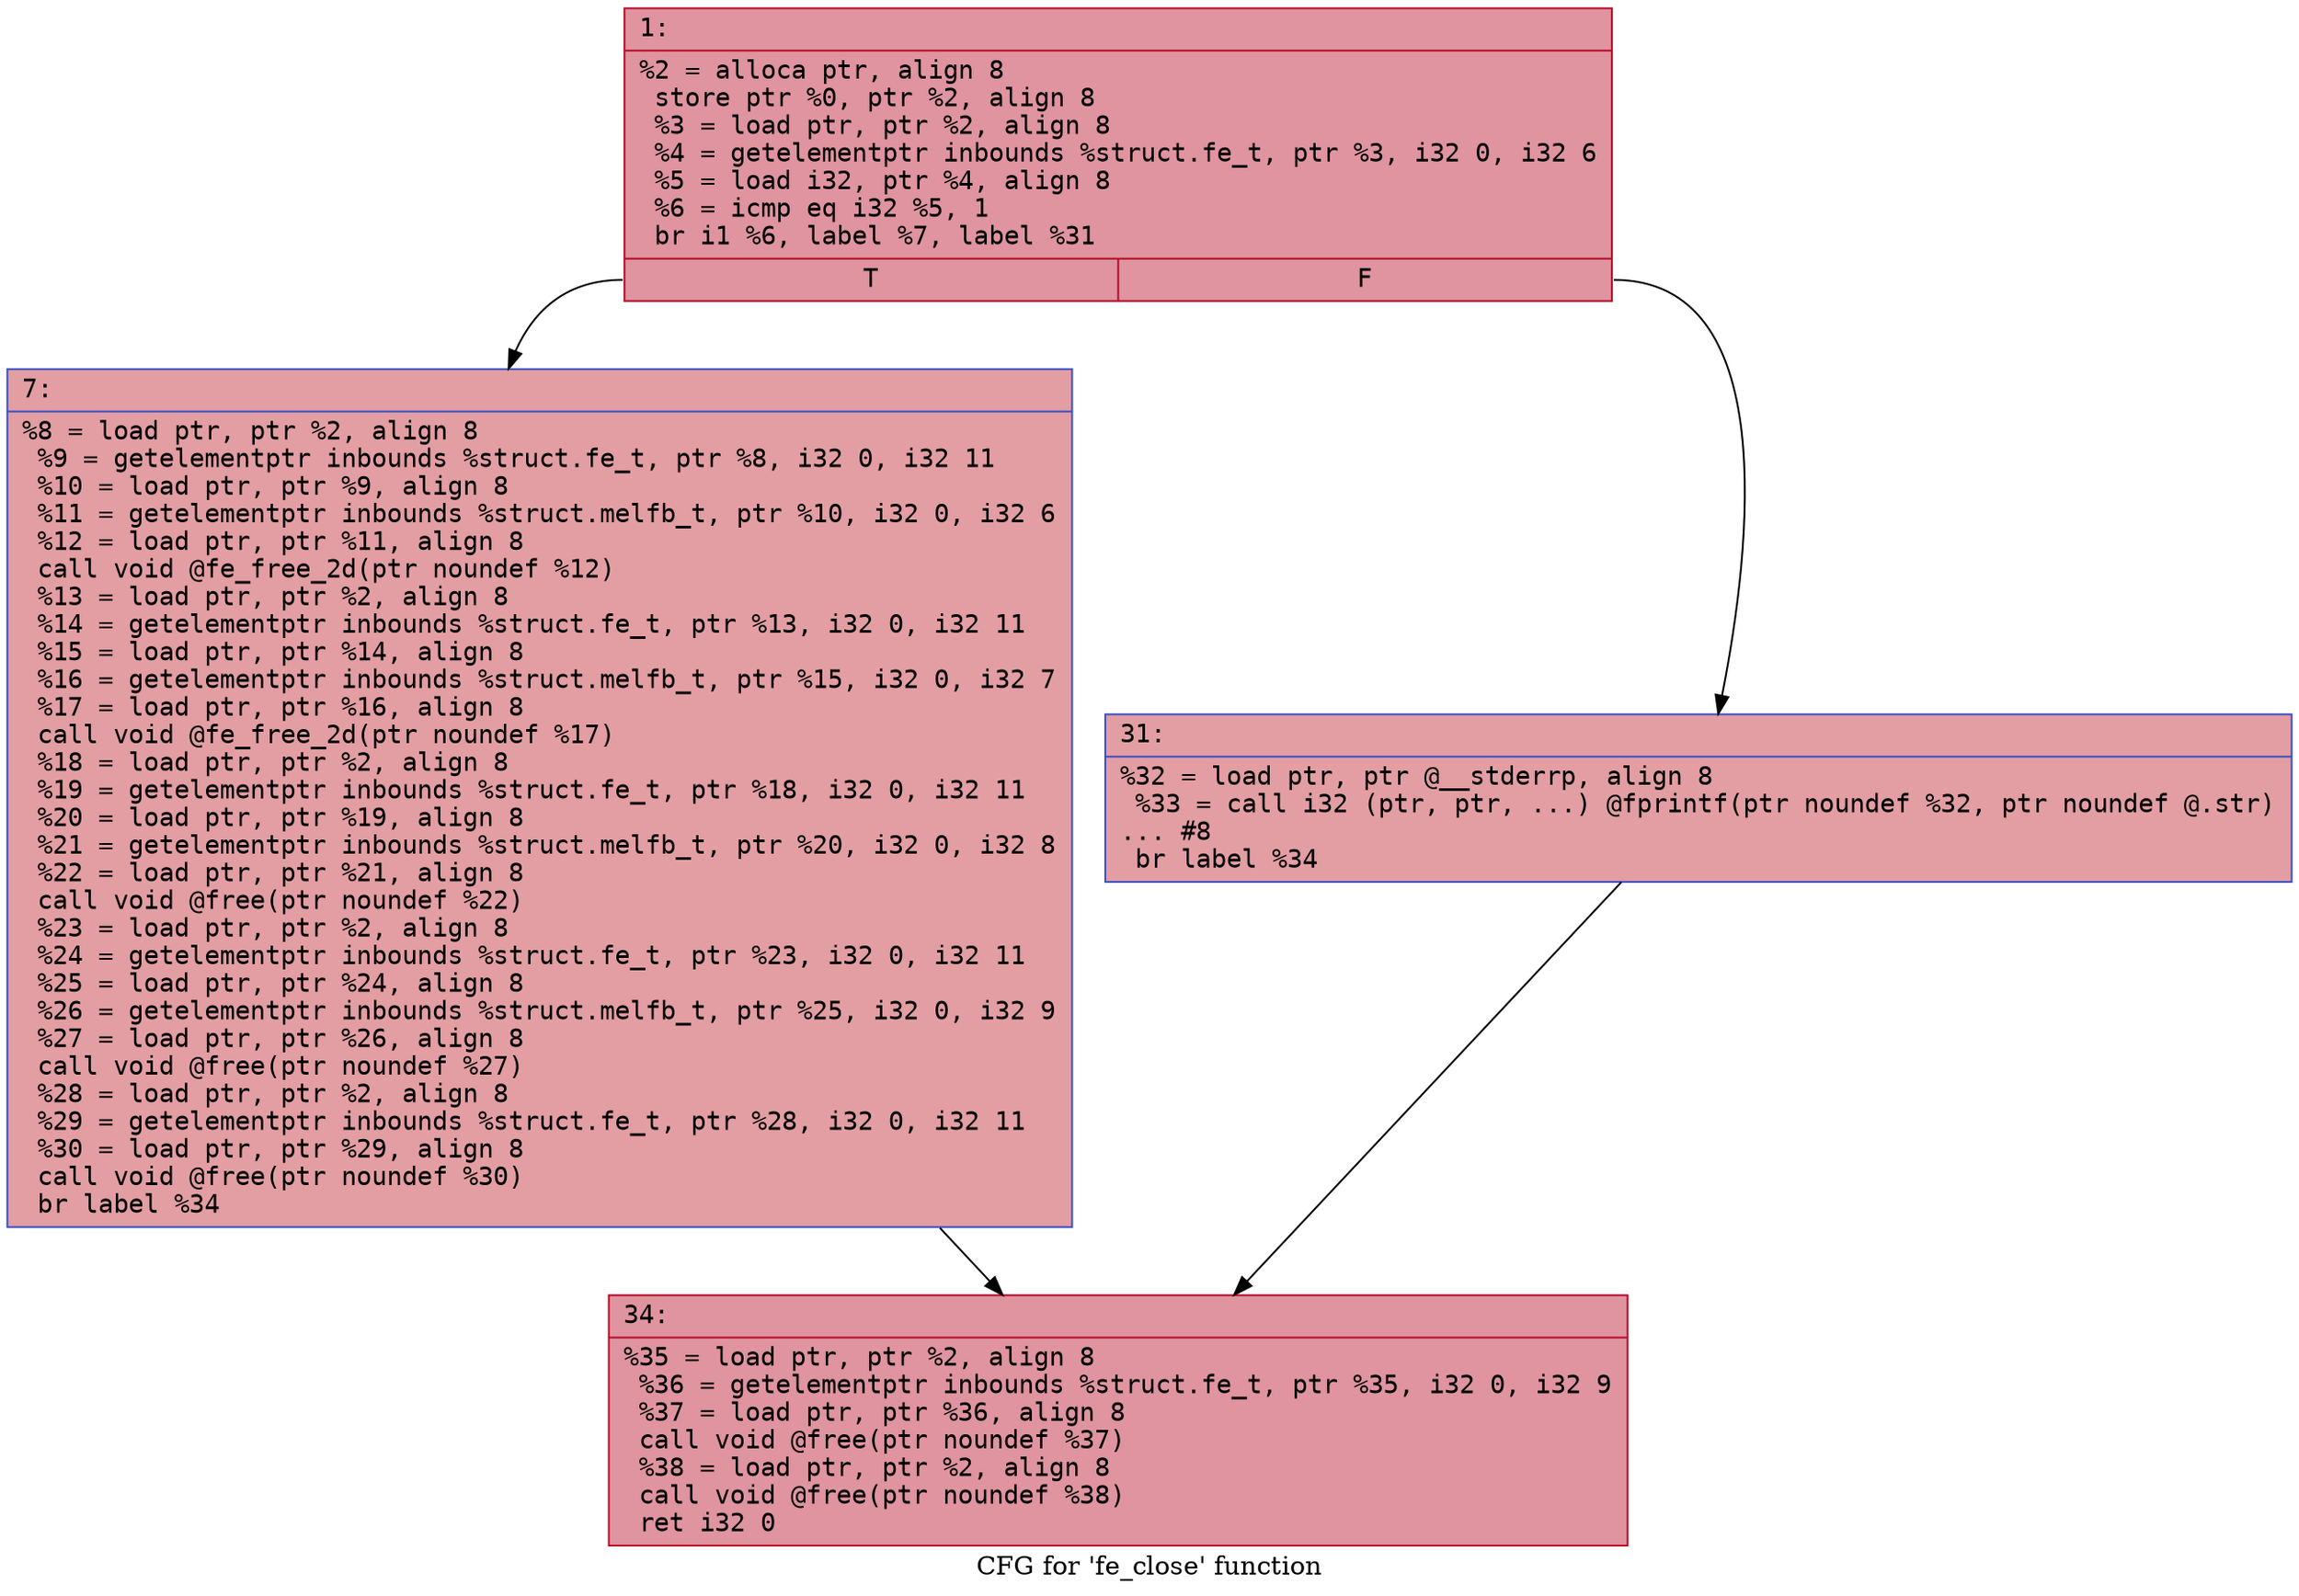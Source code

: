 digraph "CFG for 'fe_close' function" {
	label="CFG for 'fe_close' function";

	Node0x600002d7f610 [shape=record,color="#b70d28ff", style=filled, fillcolor="#b70d2870" fontname="Courier",label="{1:\l|  %2 = alloca ptr, align 8\l  store ptr %0, ptr %2, align 8\l  %3 = load ptr, ptr %2, align 8\l  %4 = getelementptr inbounds %struct.fe_t, ptr %3, i32 0, i32 6\l  %5 = load i32, ptr %4, align 8\l  %6 = icmp eq i32 %5, 1\l  br i1 %6, label %7, label %31\l|{<s0>T|<s1>F}}"];
	Node0x600002d7f610:s0 -> Node0x600002d7f660[tooltip="1 -> 7\nProbability 50.00%" ];
	Node0x600002d7f610:s1 -> Node0x600002d7f6b0[tooltip="1 -> 31\nProbability 50.00%" ];
	Node0x600002d7f660 [shape=record,color="#3d50c3ff", style=filled, fillcolor="#be242e70" fontname="Courier",label="{7:\l|  %8 = load ptr, ptr %2, align 8\l  %9 = getelementptr inbounds %struct.fe_t, ptr %8, i32 0, i32 11\l  %10 = load ptr, ptr %9, align 8\l  %11 = getelementptr inbounds %struct.melfb_t, ptr %10, i32 0, i32 6\l  %12 = load ptr, ptr %11, align 8\l  call void @fe_free_2d(ptr noundef %12)\l  %13 = load ptr, ptr %2, align 8\l  %14 = getelementptr inbounds %struct.fe_t, ptr %13, i32 0, i32 11\l  %15 = load ptr, ptr %14, align 8\l  %16 = getelementptr inbounds %struct.melfb_t, ptr %15, i32 0, i32 7\l  %17 = load ptr, ptr %16, align 8\l  call void @fe_free_2d(ptr noundef %17)\l  %18 = load ptr, ptr %2, align 8\l  %19 = getelementptr inbounds %struct.fe_t, ptr %18, i32 0, i32 11\l  %20 = load ptr, ptr %19, align 8\l  %21 = getelementptr inbounds %struct.melfb_t, ptr %20, i32 0, i32 8\l  %22 = load ptr, ptr %21, align 8\l  call void @free(ptr noundef %22)\l  %23 = load ptr, ptr %2, align 8\l  %24 = getelementptr inbounds %struct.fe_t, ptr %23, i32 0, i32 11\l  %25 = load ptr, ptr %24, align 8\l  %26 = getelementptr inbounds %struct.melfb_t, ptr %25, i32 0, i32 9\l  %27 = load ptr, ptr %26, align 8\l  call void @free(ptr noundef %27)\l  %28 = load ptr, ptr %2, align 8\l  %29 = getelementptr inbounds %struct.fe_t, ptr %28, i32 0, i32 11\l  %30 = load ptr, ptr %29, align 8\l  call void @free(ptr noundef %30)\l  br label %34\l}"];
	Node0x600002d7f660 -> Node0x600002d7f700[tooltip="7 -> 34\nProbability 100.00%" ];
	Node0x600002d7f6b0 [shape=record,color="#3d50c3ff", style=filled, fillcolor="#be242e70" fontname="Courier",label="{31:\l|  %32 = load ptr, ptr @__stderrp, align 8\l  %33 = call i32 (ptr, ptr, ...) @fprintf(ptr noundef %32, ptr noundef @.str)\l... #8\l  br label %34\l}"];
	Node0x600002d7f6b0 -> Node0x600002d7f700[tooltip="31 -> 34\nProbability 100.00%" ];
	Node0x600002d7f700 [shape=record,color="#b70d28ff", style=filled, fillcolor="#b70d2870" fontname="Courier",label="{34:\l|  %35 = load ptr, ptr %2, align 8\l  %36 = getelementptr inbounds %struct.fe_t, ptr %35, i32 0, i32 9\l  %37 = load ptr, ptr %36, align 8\l  call void @free(ptr noundef %37)\l  %38 = load ptr, ptr %2, align 8\l  call void @free(ptr noundef %38)\l  ret i32 0\l}"];
}
